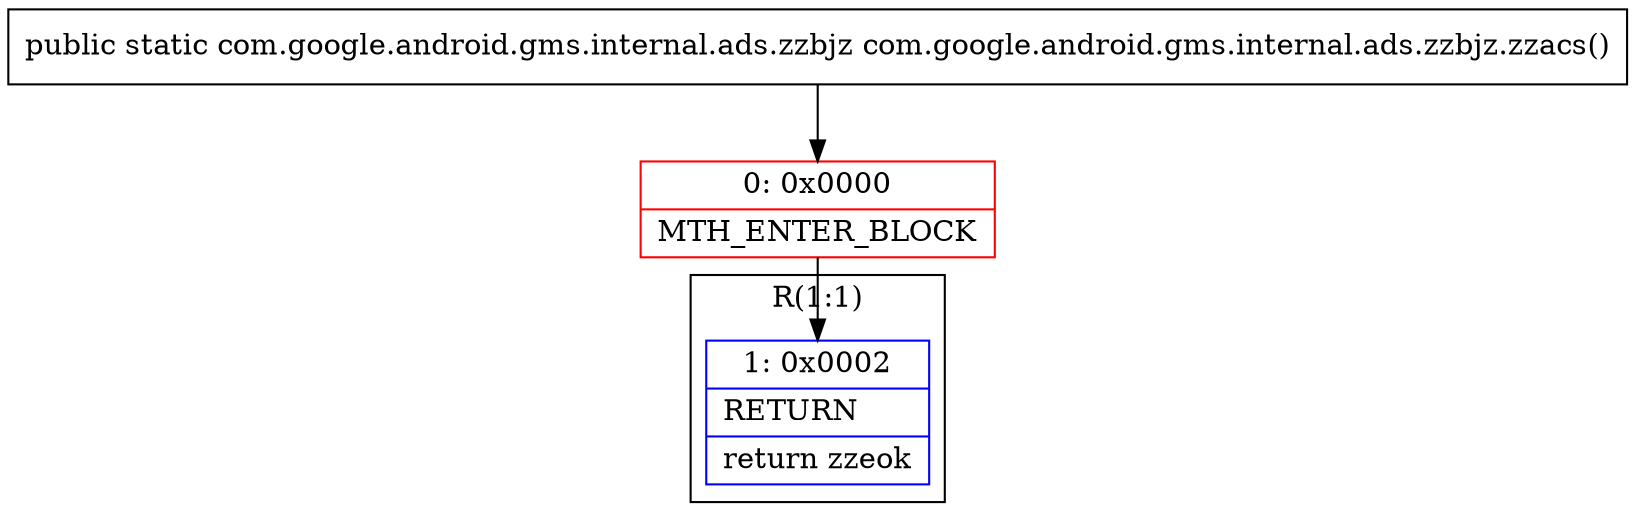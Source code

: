 digraph "CFG forcom.google.android.gms.internal.ads.zzbjz.zzacs()Lcom\/google\/android\/gms\/internal\/ads\/zzbjz;" {
subgraph cluster_Region_85484240 {
label = "R(1:1)";
node [shape=record,color=blue];
Node_1 [shape=record,label="{1\:\ 0x0002|RETURN\l|return zzeok\l}"];
}
Node_0 [shape=record,color=red,label="{0\:\ 0x0000|MTH_ENTER_BLOCK\l}"];
MethodNode[shape=record,label="{public static com.google.android.gms.internal.ads.zzbjz com.google.android.gms.internal.ads.zzbjz.zzacs() }"];
MethodNode -> Node_0;
Node_0 -> Node_1;
}

